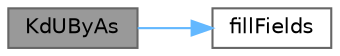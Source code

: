 digraph "KdUByAs"
{
 // LATEX_PDF_SIZE
  bgcolor="transparent";
  edge [fontname=Helvetica,fontsize=10,labelfontname=Helvetica,labelfontsize=10];
  node [fontname=Helvetica,fontsize=10,shape=box,height=0.2,width=0.4];
  rankdir="LR";
  Node1 [id="Node000001",label="KdUByAs",height=0.2,width=0.4,color="gray40", fillcolor="grey60", style="filled", fontcolor="black",tooltip=" "];
  Node1 -> Node2 [id="edge1_Node000001_Node000002",color="steelblue1",style="solid",tooltip=" "];
  Node2 [id="Node000002",label="fillFields",height=0.2,width=0.4,color="grey40", fillcolor="white", style="filled",URL="$multiphase_2reactingMultiphaseEulerFoam_2pU_2pEqn_8H.html#adf8500637bc90c2d26d72045634d40ac",tooltip=" "];
}
